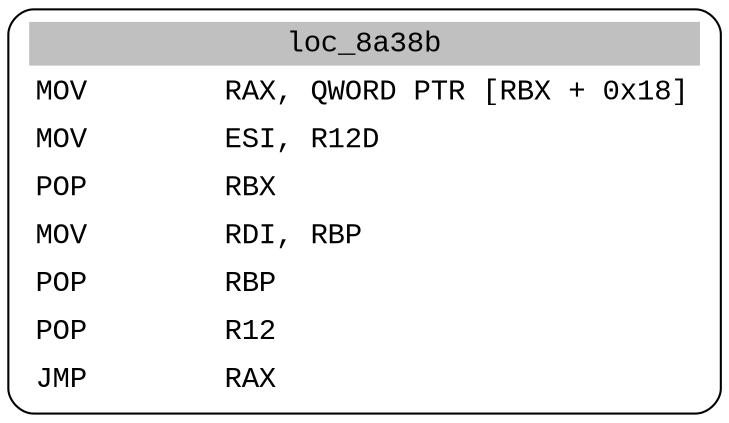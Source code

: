 digraph asm_graph {
1941 [
shape="Mrecord" fontname="Courier New"label =<<table border="0" cellborder="0" cellpadding="3"><tr><td align="center" colspan="2" bgcolor="grey">loc_8a38b</td></tr><tr><td align="left">MOV        RAX, QWORD PTR [RBX + 0x18]</td></tr><tr><td align="left">MOV        ESI, R12D</td></tr><tr><td align="left">POP        RBX</td></tr><tr><td align="left">MOV        RDI, RBP</td></tr><tr><td align="left">POP        RBP</td></tr><tr><td align="left">POP        R12</td></tr><tr><td align="left">JMP        RAX</td></tr></table>> ];
}